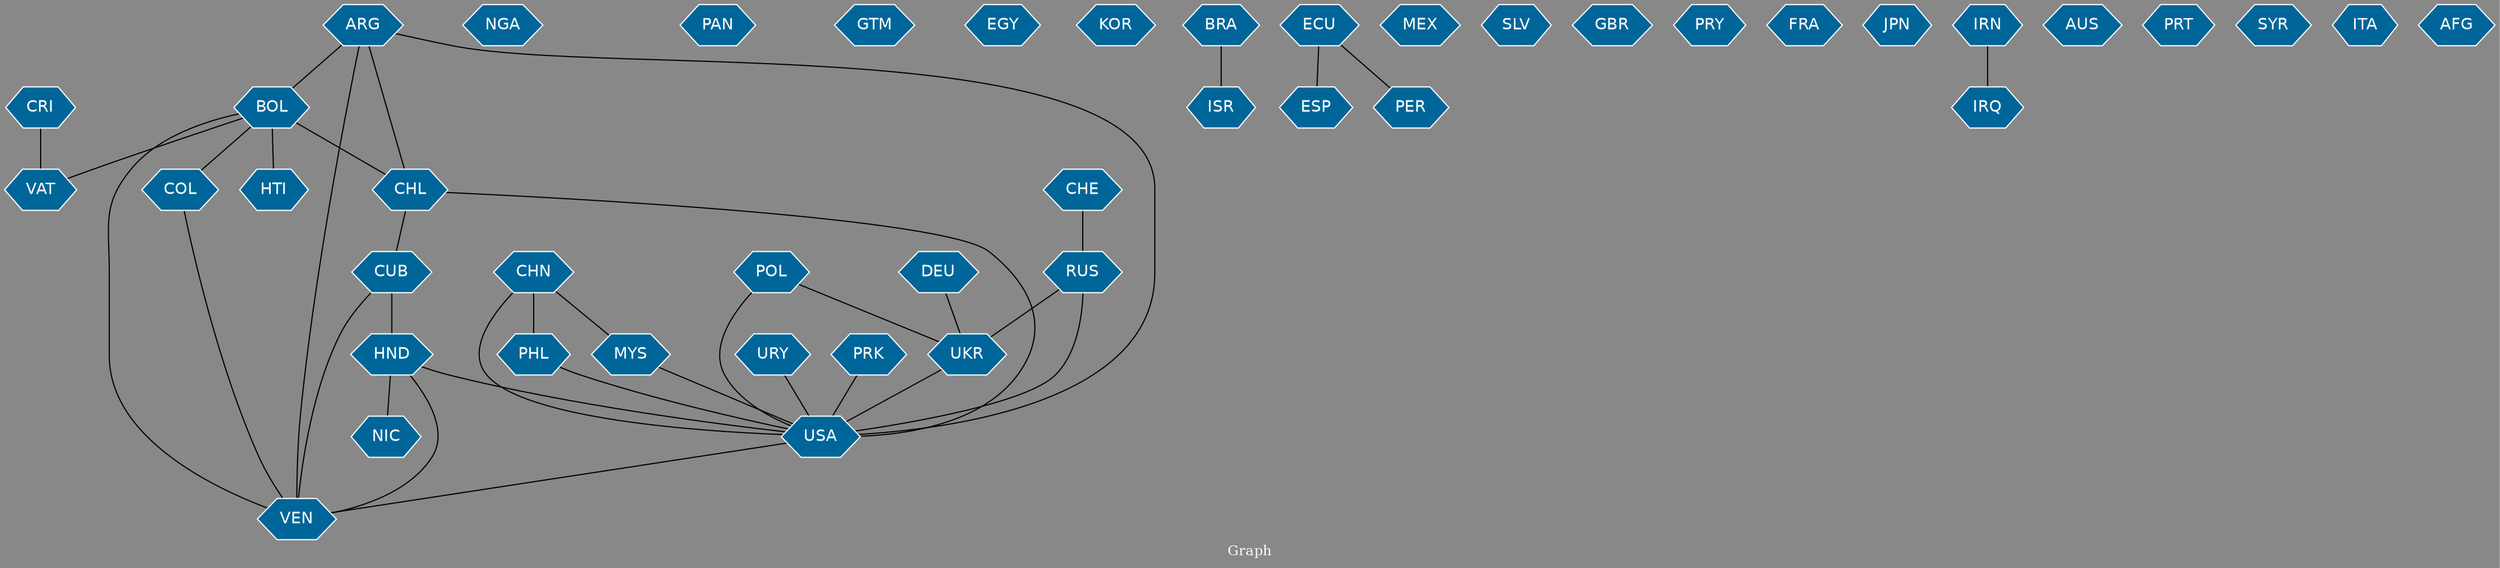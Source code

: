 // Countries together in item graph
graph {
	graph [bgcolor="#888888" fontcolor=white fontsize=12 label="Graph" outputorder=edgesfirst overlap=prism]
	node [color=white fillcolor="#006699" fontcolor=white fontname=Helvetica shape=hexagon style=filled]
	edge [arrowhead=open color=black fontcolor=white fontname=Courier fontsize=12]
		MYS [label=MYS]
		NIC [label=NIC]
		NGA [label=NGA]
		COL [label=COL]
		VAT [label=VAT]
		PAN [label=PAN]
		GTM [label=GTM]
		EGY [label=EGY]
		VEN [label=VEN]
		CHL [label=CHL]
		ARG [label=ARG]
		KOR [label=KOR]
		USA [label=USA]
		BRA [label=BRA]
		BOL [label=BOL]
		PHL [label=PHL]
		ECU [label=ECU]
		MEX [label=MEX]
		SLV [label=SLV]
		GBR [label=GBR]
		RUS [label=RUS]
		UKR [label=UKR]
		PRY [label=PRY]
		HTI [label=HTI]
		FRA [label=FRA]
		ESP [label=ESP]
		DEU [label=DEU]
		CHN [label=CHN]
		JPN [label=JPN]
		URY [label=URY]
		ISR [label=ISR]
		PER [label=PER]
		HND [label=HND]
		CUB [label=CUB]
		IRQ [label=IRQ]
		IRN [label=IRN]
		CRI [label=CRI]
		POL [label=POL]
		PRK [label=PRK]
		AUS [label=AUS]
		PRT [label=PRT]
		SYR [label=SYR]
		ITA [label=ITA]
		CHE [label=CHE]
		AFG [label=AFG]
			DEU -- UKR [weight=1]
			HND -- USA [weight=1]
			BRA -- ISR [weight=1]
			ECU -- PER [weight=1]
			HND -- VEN [weight=1]
			BOL -- VAT [weight=1]
			BOL -- COL [weight=3]
			CHE -- RUS [weight=1]
			IRN -- IRQ [weight=1]
			ARG -- USA [weight=1]
			URY -- USA [weight=1]
			HND -- NIC [weight=1]
			BOL -- VEN [weight=2]
			PHL -- USA [weight=1]
			MYS -- USA [weight=2]
			ARG -- BOL [weight=1]
			COL -- VEN [weight=1]
			ARG -- CHL [weight=1]
			BOL -- HTI [weight=1]
			CHL -- CUB [weight=1]
			CRI -- VAT [weight=1]
			CHN -- PHL [weight=1]
			RUS -- USA [weight=2]
			ECU -- ESP [weight=1]
			RUS -- UKR [weight=3]
			CHN -- MYS [weight=1]
			USA -- VEN [weight=2]
			CHN -- USA [weight=1]
			UKR -- USA [weight=4]
			POL -- UKR [weight=1]
			BOL -- CHL [weight=7]
			CHL -- USA [weight=1]
			PRK -- USA [weight=1]
			POL -- USA [weight=1]
			CUB -- HND [weight=1]
			ARG -- VEN [weight=1]
			CUB -- VEN [weight=1]
}